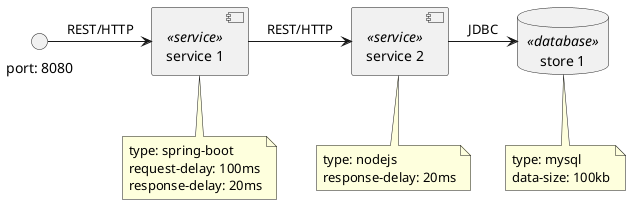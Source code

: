 @startuml

database "store 1" <<database>>
note bottom of "store 1" {
    type: mysql
    data-size: 100kb
}

component "service 1" <<service>>
note bottom of "service 1" {
    type: spring-boot
    request-delay: 100ms
    response-delay: 20ms
}

component "service 2" <<service>>
note bottom of "service 2" {
    type: nodejs
    response-delay: 20ms
}

interface "port: 8080"

[service 1] -> [service 2]: REST/HTTP

[service 2] -> [store 1]: JDBC

[port: 8080] -> [service 1]: REST/HTTP

@enduml
